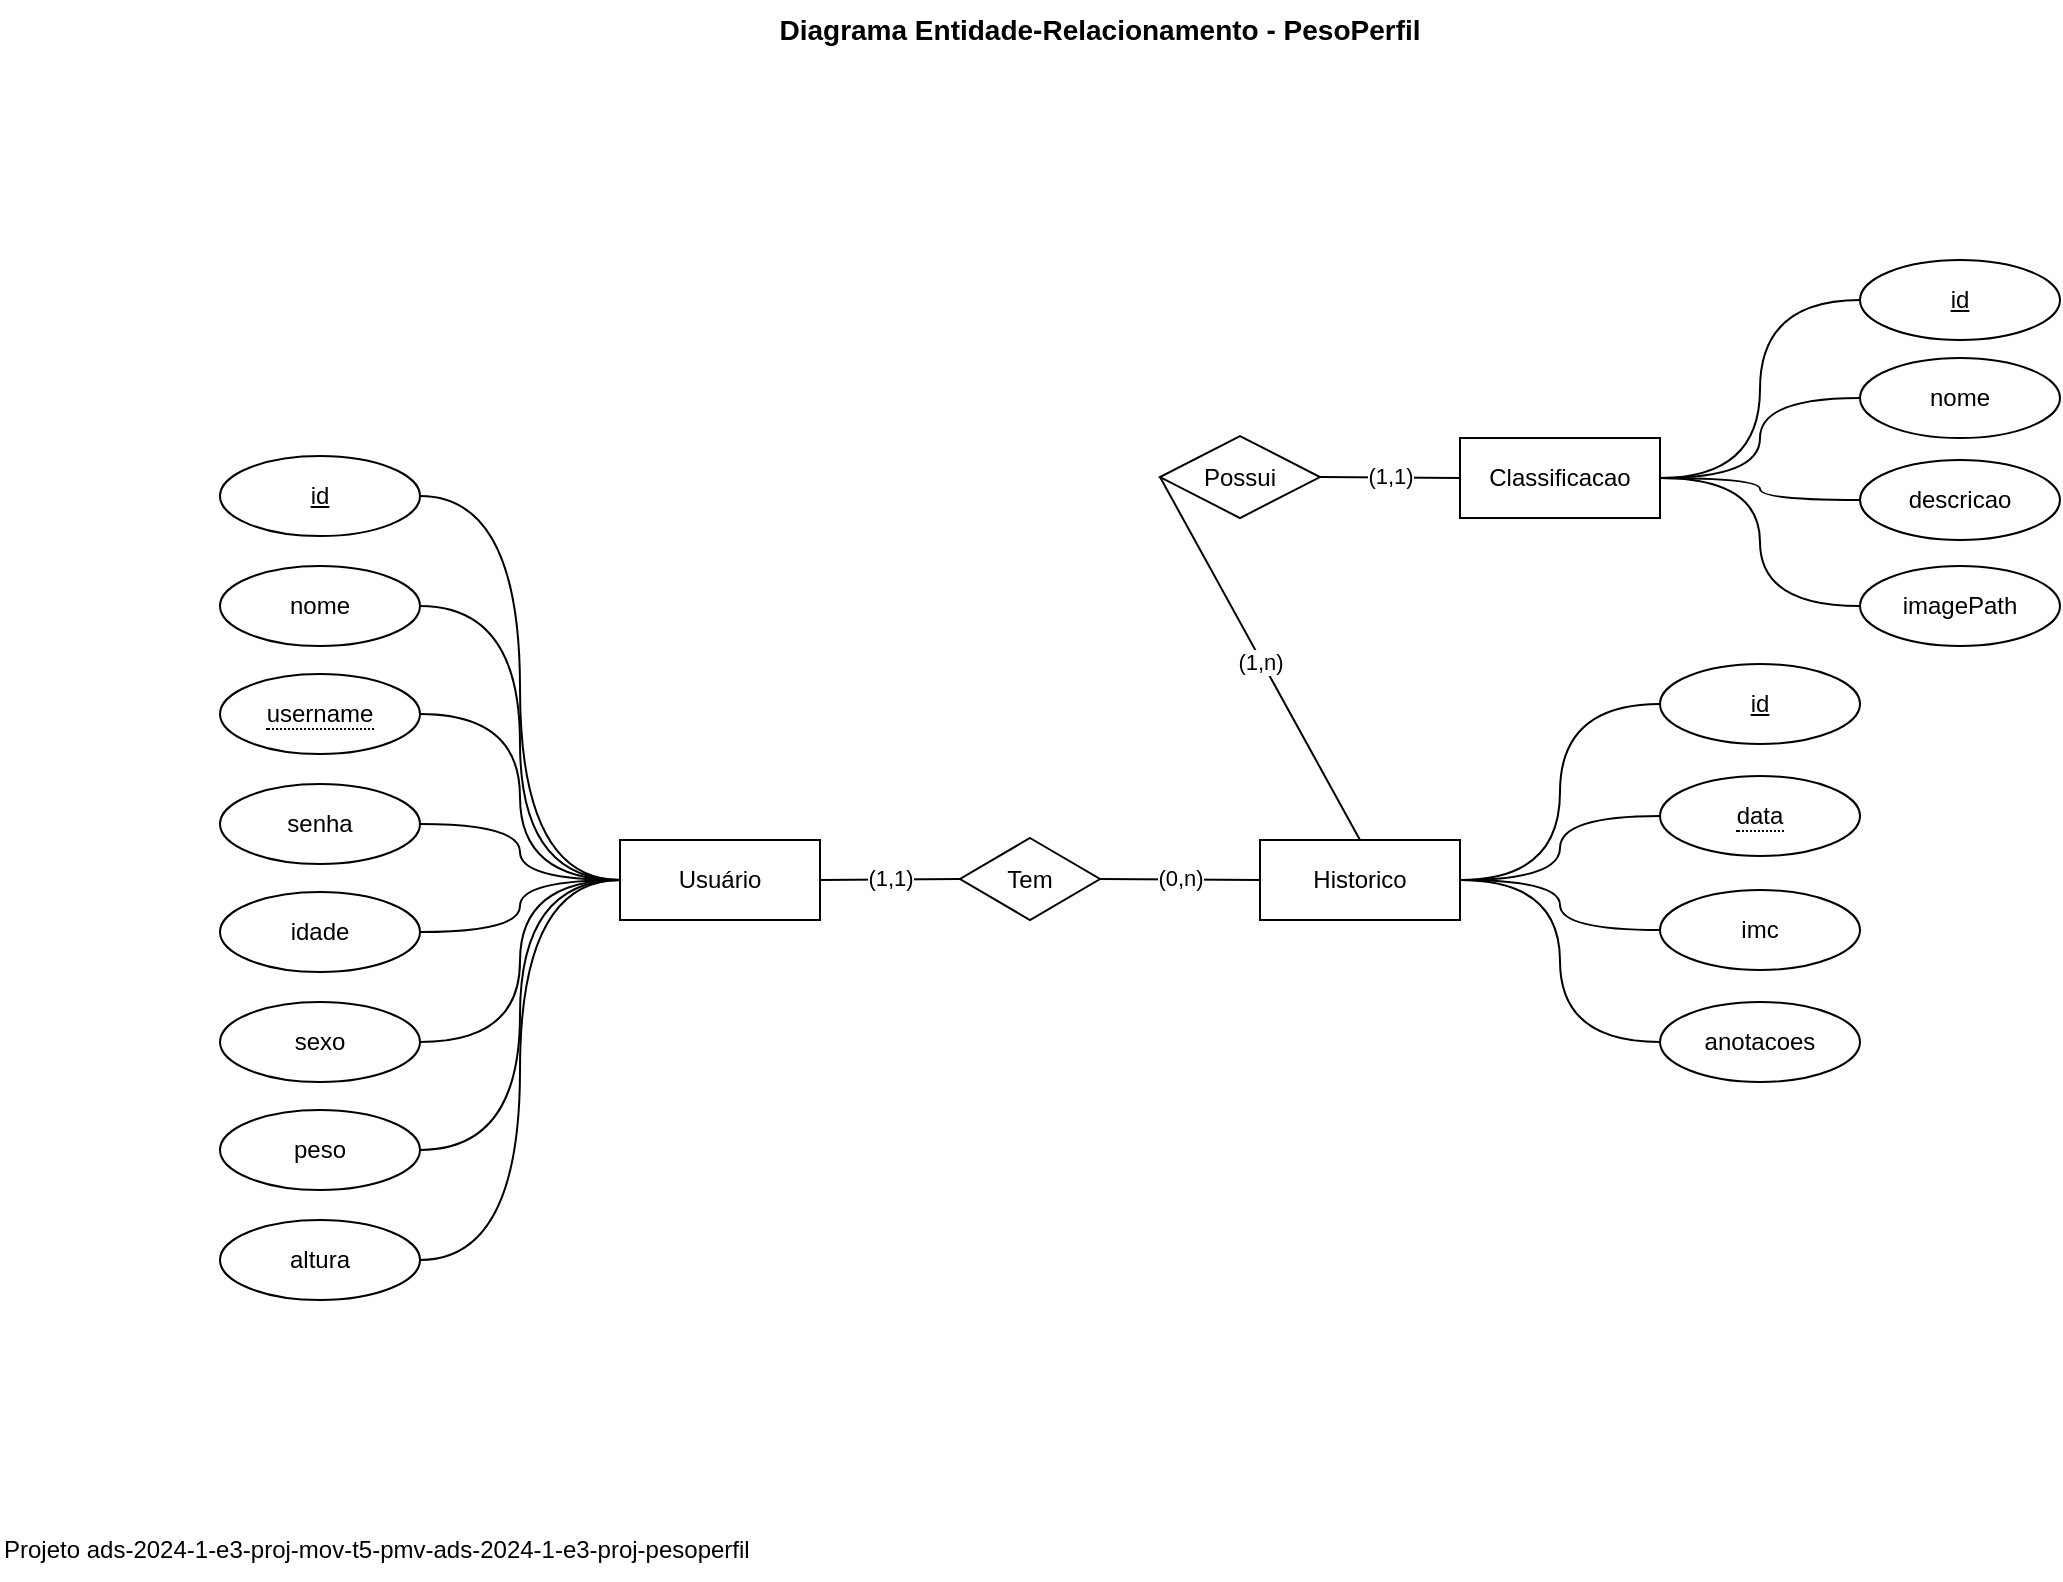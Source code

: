 <mxfile version="24.1.0" type="device">
  <diagram id="C5RBs43oDa-KdzZeNtuy" name="Page-1">
    <mxGraphModel dx="1589" dy="-381" grid="1" gridSize="10" guides="1" tooltips="1" connect="1" arrows="1" fold="1" page="1" pageScale="1" pageWidth="1169" pageHeight="827" math="0" shadow="0">
      <root>
        <mxCell id="WIyWlLk6GJQsqaUBKTNV-0" />
        <mxCell id="WIyWlLk6GJQsqaUBKTNV-1" parent="WIyWlLk6GJQsqaUBKTNV-0" />
        <mxCell id="ZJPSMoCEX5RP2kxzUlpS-71" value="Diagrama Entidade-Relacionamento - PesoPerfil" style="text;html=1;strokeColor=none;fillColor=none;align=center;verticalAlign=middle;whiteSpace=wrap;rounded=0;fontSize=14;fontStyle=1" parent="WIyWlLk6GJQsqaUBKTNV-1" vertex="1">
          <mxGeometry x="210" y="1660" width="760" height="30" as="geometry" />
        </mxCell>
        <mxCell id="a7nVBldw3Ko0RqafFTBA-4" style="edgeStyle=orthogonalEdgeStyle;rounded=0;orthogonalLoop=1;jettySize=auto;html=1;curved=1;endArrow=none;endFill=0;entryX=1;entryY=0.5;entryDx=0;entryDy=0;" edge="1" parent="WIyWlLk6GJQsqaUBKTNV-1" source="JvY_ZrgilqNhl_zg-ems-67" target="a7nVBldw3Ko0RqafFTBA-0">
          <mxGeometry relative="1" as="geometry">
            <mxPoint x="360" y="2130" as="targetPoint" />
          </mxGeometry>
        </mxCell>
        <mxCell id="a7nVBldw3Ko0RqafFTBA-5" style="edgeStyle=orthogonalEdgeStyle;rounded=0;orthogonalLoop=1;jettySize=auto;html=1;entryX=1;entryY=0.5;entryDx=0;entryDy=0;curved=1;endArrow=none;endFill=0;" edge="1" parent="WIyWlLk6GJQsqaUBKTNV-1" source="JvY_ZrgilqNhl_zg-ems-67" target="a7nVBldw3Ko0RqafFTBA-1">
          <mxGeometry relative="1" as="geometry" />
        </mxCell>
        <mxCell id="a7nVBldw3Ko0RqafFTBA-6" style="edgeStyle=orthogonalEdgeStyle;rounded=0;orthogonalLoop=1;jettySize=auto;html=1;entryX=1;entryY=0.5;entryDx=0;entryDy=0;curved=1;endArrow=none;endFill=0;" edge="1" parent="WIyWlLk6GJQsqaUBKTNV-1" source="JvY_ZrgilqNhl_zg-ems-67" target="a7nVBldw3Ko0RqafFTBA-2">
          <mxGeometry relative="1" as="geometry" />
        </mxCell>
        <mxCell id="a7nVBldw3Ko0RqafFTBA-7" style="edgeStyle=orthogonalEdgeStyle;rounded=0;orthogonalLoop=1;jettySize=auto;html=1;entryX=1;entryY=0.5;entryDx=0;entryDy=0;curved=1;endArrow=none;endFill=0;" edge="1" parent="WIyWlLk6GJQsqaUBKTNV-1" source="JvY_ZrgilqNhl_zg-ems-67" target="a7nVBldw3Ko0RqafFTBA-3">
          <mxGeometry relative="1" as="geometry" />
        </mxCell>
        <mxCell id="JvY_ZrgilqNhl_zg-ems-67" value="Usuário" style="whiteSpace=wrap;html=1;align=center;" parent="WIyWlLk6GJQsqaUBKTNV-1" vertex="1">
          <mxGeometry x="350" y="2080" width="100" height="40" as="geometry" />
        </mxCell>
        <mxCell id="JvY_ZrgilqNhl_zg-ems-69" value="Tem" style="shape=rhombus;perimeter=rhombusPerimeter;whiteSpace=wrap;html=1;align=center;" parent="WIyWlLk6GJQsqaUBKTNV-1" vertex="1">
          <mxGeometry x="520" y="2079" width="70" height="41" as="geometry" />
        </mxCell>
        <mxCell id="JvY_ZrgilqNhl_zg-ems-70" value="" style="endArrow=none;html=1;rounded=0;entryX=0;entryY=0.5;entryDx=0;entryDy=0;exitX=1;exitY=0.5;exitDx=0;exitDy=0;" parent="WIyWlLk6GJQsqaUBKTNV-1" source="JvY_ZrgilqNhl_zg-ems-67" target="JvY_ZrgilqNhl_zg-ems-69" edge="1">
          <mxGeometry relative="1" as="geometry">
            <mxPoint x="874.04" y="1947.01" as="sourcePoint" />
            <mxPoint x="994.04" y="1946.51" as="targetPoint" />
          </mxGeometry>
        </mxCell>
        <mxCell id="JvY_ZrgilqNhl_zg-ems-71" value="(1,1)" style="edgeLabel;html=1;align=center;verticalAlign=middle;resizable=0;points=[];" parent="JvY_ZrgilqNhl_zg-ems-70" vertex="1" connectable="0">
          <mxGeometry x="-0.013" y="1" relative="1" as="geometry">
            <mxPoint as="offset" />
          </mxGeometry>
        </mxCell>
        <mxCell id="JvY_ZrgilqNhl_zg-ems-72" value="" style="endArrow=none;html=1;rounded=0;exitX=1;exitY=0.5;exitDx=0;exitDy=0;entryX=0;entryY=0.5;entryDx=0;entryDy=0;" parent="WIyWlLk6GJQsqaUBKTNV-1" source="JvY_ZrgilqNhl_zg-ems-69" target="HsK6oEiQ4BAIlNsrXZ-C-34" edge="1">
          <mxGeometry relative="1" as="geometry">
            <mxPoint x="1244.04" y="1923.01" as="sourcePoint" />
            <mxPoint x="1284.04" y="1923.01" as="targetPoint" />
          </mxGeometry>
        </mxCell>
        <mxCell id="JvY_ZrgilqNhl_zg-ems-73" value="(0,n)" style="edgeLabel;html=1;align=center;verticalAlign=middle;resizable=0;points=[];" parent="JvY_ZrgilqNhl_zg-ems-72" vertex="1" connectable="0">
          <mxGeometry x="-0.013" y="1" relative="1" as="geometry">
            <mxPoint as="offset" />
          </mxGeometry>
        </mxCell>
        <mxCell id="JvY_ZrgilqNhl_zg-ems-95" value="Possui" style="shape=rhombus;perimeter=rhombusPerimeter;whiteSpace=wrap;html=1;align=center;" parent="WIyWlLk6GJQsqaUBKTNV-1" vertex="1">
          <mxGeometry x="620" y="1878.01" width="80" height="41" as="geometry" />
        </mxCell>
        <mxCell id="JvY_ZrgilqNhl_zg-ems-96" value="" style="endArrow=none;html=1;rounded=0;entryX=0;entryY=0.5;entryDx=0;entryDy=0;exitX=0.5;exitY=0;exitDx=0;exitDy=0;" parent="WIyWlLk6GJQsqaUBKTNV-1" source="HsK6oEiQ4BAIlNsrXZ-C-34" target="JvY_ZrgilqNhl_zg-ems-95" edge="1">
          <mxGeometry relative="1" as="geometry">
            <mxPoint x="279.04" y="2298.01" as="sourcePoint" />
            <mxPoint x="414.04" y="2297.51" as="targetPoint" />
          </mxGeometry>
        </mxCell>
        <mxCell id="JvY_ZrgilqNhl_zg-ems-97" value="(1,n)" style="edgeLabel;html=1;align=center;verticalAlign=middle;resizable=0;points=[];" parent="JvY_ZrgilqNhl_zg-ems-96" vertex="1" connectable="0">
          <mxGeometry x="-0.013" y="1" relative="1" as="geometry">
            <mxPoint as="offset" />
          </mxGeometry>
        </mxCell>
        <mxCell id="JvY_ZrgilqNhl_zg-ems-98" value="" style="endArrow=none;html=1;rounded=0;exitX=1;exitY=0.5;exitDx=0;exitDy=0;entryX=0;entryY=0.5;entryDx=0;entryDy=0;" parent="WIyWlLk6GJQsqaUBKTNV-1" source="JvY_ZrgilqNhl_zg-ems-95" target="JvY_ZrgilqNhl_zg-ems-162" edge="1">
          <mxGeometry relative="1" as="geometry">
            <mxPoint x="534.04" y="2298.01" as="sourcePoint" />
            <mxPoint x="594.04" y="2298.01" as="targetPoint" />
          </mxGeometry>
        </mxCell>
        <mxCell id="JvY_ZrgilqNhl_zg-ems-99" value="(1,1)" style="edgeLabel;html=1;align=center;verticalAlign=middle;resizable=0;points=[];" parent="JvY_ZrgilqNhl_zg-ems-98" vertex="1" connectable="0">
          <mxGeometry x="-0.013" y="1" relative="1" as="geometry">
            <mxPoint as="offset" />
          </mxGeometry>
        </mxCell>
        <mxCell id="a7nVBldw3Ko0RqafFTBA-10" style="edgeStyle=orthogonalEdgeStyle;rounded=0;orthogonalLoop=1;jettySize=auto;html=1;entryX=0;entryY=0.5;entryDx=0;entryDy=0;endArrow=none;endFill=0;curved=1;" edge="1" parent="WIyWlLk6GJQsqaUBKTNV-1" source="JvY_ZrgilqNhl_zg-ems-162" target="a7nVBldw3Ko0RqafFTBA-9">
          <mxGeometry relative="1" as="geometry" />
        </mxCell>
        <mxCell id="a7nVBldw3Ko0RqafFTBA-12" style="edgeStyle=orthogonalEdgeStyle;rounded=0;orthogonalLoop=1;jettySize=auto;html=1;entryX=0;entryY=0.5;entryDx=0;entryDy=0;endArrow=none;endFill=0;curved=1;" edge="1" parent="WIyWlLk6GJQsqaUBKTNV-1" source="JvY_ZrgilqNhl_zg-ems-162" target="a7nVBldw3Ko0RqafFTBA-11">
          <mxGeometry relative="1" as="geometry" />
        </mxCell>
        <mxCell id="JvY_ZrgilqNhl_zg-ems-162" value="Classificacao" style="whiteSpace=wrap;html=1;align=center;" parent="WIyWlLk6GJQsqaUBKTNV-1" vertex="1">
          <mxGeometry x="770" y="1879.01" width="100" height="40" as="geometry" />
        </mxCell>
        <mxCell id="JvY_ZrgilqNhl_zg-ems-166" style="edgeStyle=orthogonalEdgeStyle;rounded=0;orthogonalLoop=1;jettySize=auto;html=1;endArrow=none;endFill=0;curved=1;entryX=1;entryY=0.5;entryDx=0;entryDy=0;" parent="WIyWlLk6GJQsqaUBKTNV-1" source="JvY_ZrgilqNhl_zg-ems-163" target="JvY_ZrgilqNhl_zg-ems-162" edge="1">
          <mxGeometry relative="1" as="geometry">
            <mxPoint x="1086.04" y="1802.01" as="targetPoint" />
          </mxGeometry>
        </mxCell>
        <mxCell id="JvY_ZrgilqNhl_zg-ems-163" value="nome" style="ellipse;whiteSpace=wrap;html=1;align=center;" parent="WIyWlLk6GJQsqaUBKTNV-1" vertex="1">
          <mxGeometry x="970" y="1839.01" width="100" height="40" as="geometry" />
        </mxCell>
        <mxCell id="JvY_ZrgilqNhl_zg-ems-165" style="edgeStyle=orthogonalEdgeStyle;rounded=0;orthogonalLoop=1;jettySize=auto;html=1;entryX=1;entryY=0.5;entryDx=0;entryDy=0;endArrow=none;endFill=0;curved=1;" parent="WIyWlLk6GJQsqaUBKTNV-1" source="JvY_ZrgilqNhl_zg-ems-164" target="JvY_ZrgilqNhl_zg-ems-162" edge="1">
          <mxGeometry relative="1" as="geometry" />
        </mxCell>
        <mxCell id="JvY_ZrgilqNhl_zg-ems-164" value="&lt;u&gt;id&lt;/u&gt;" style="ellipse;whiteSpace=wrap;html=1;align=center;" parent="WIyWlLk6GJQsqaUBKTNV-1" vertex="1">
          <mxGeometry x="970" y="1790" width="100" height="40" as="geometry" />
        </mxCell>
        <mxCell id="Afyf65nCPr7SDEwzZseF-5" style="edgeStyle=orthogonalEdgeStyle;rounded=0;orthogonalLoop=1;jettySize=auto;html=1;entryX=0;entryY=0.5;entryDx=0;entryDy=0;endArrow=none;endFill=0;curved=1;" parent="WIyWlLk6GJQsqaUBKTNV-1" source="Afyf65nCPr7SDEwzZseF-0" target="JvY_ZrgilqNhl_zg-ems-67" edge="1">
          <mxGeometry relative="1" as="geometry" />
        </mxCell>
        <mxCell id="Afyf65nCPr7SDEwzZseF-0" value="nome" style="ellipse;whiteSpace=wrap;html=1;align=center;" parent="WIyWlLk6GJQsqaUBKTNV-1" vertex="1">
          <mxGeometry x="150" y="1943" width="100" height="40" as="geometry" />
        </mxCell>
        <mxCell id="Afyf65nCPr7SDEwzZseF-4" style="edgeStyle=orthogonalEdgeStyle;rounded=0;orthogonalLoop=1;jettySize=auto;html=1;entryX=0;entryY=0.5;entryDx=0;entryDy=0;endArrow=none;endFill=0;curved=1;" parent="WIyWlLk6GJQsqaUBKTNV-1" source="Afyf65nCPr7SDEwzZseF-1" target="JvY_ZrgilqNhl_zg-ems-67" edge="1">
          <mxGeometry relative="1" as="geometry" />
        </mxCell>
        <mxCell id="Afyf65nCPr7SDEwzZseF-1" value="&lt;u&gt;id&lt;/u&gt;" style="ellipse;whiteSpace=wrap;html=1;align=center;" parent="WIyWlLk6GJQsqaUBKTNV-1" vertex="1">
          <mxGeometry x="150" y="1888.01" width="100" height="40" as="geometry" />
        </mxCell>
        <mxCell id="Afyf65nCPr7SDEwzZseF-6" style="edgeStyle=orthogonalEdgeStyle;rounded=0;orthogonalLoop=1;jettySize=auto;html=1;entryX=0;entryY=0.5;entryDx=0;entryDy=0;endArrow=none;endFill=0;curved=1;" parent="WIyWlLk6GJQsqaUBKTNV-1" source="HsK6oEiQ4BAIlNsrXZ-C-0" target="JvY_ZrgilqNhl_zg-ems-67" edge="1">
          <mxGeometry relative="1" as="geometry">
            <mxPoint x="270" y="1900" as="sourcePoint" />
          </mxGeometry>
        </mxCell>
        <mxCell id="Afyf65nCPr7SDEwzZseF-7" style="edgeStyle=orthogonalEdgeStyle;rounded=0;orthogonalLoop=1;jettySize=auto;html=1;endArrow=none;endFill=0;curved=1;entryX=0;entryY=0.5;entryDx=0;entryDy=0;" parent="WIyWlLk6GJQsqaUBKTNV-1" source="Afyf65nCPr7SDEwzZseF-3" target="JvY_ZrgilqNhl_zg-ems-67" edge="1">
          <mxGeometry relative="1" as="geometry" />
        </mxCell>
        <mxCell id="Afyf65nCPr7SDEwzZseF-3" value="senha" style="ellipse;whiteSpace=wrap;html=1;align=center;" parent="WIyWlLk6GJQsqaUBKTNV-1" vertex="1">
          <mxGeometry x="150" y="2052" width="100" height="40" as="geometry" />
        </mxCell>
        <mxCell id="HsK6oEiQ4BAIlNsrXZ-C-0" value="&lt;span style=&quot;border-bottom: 1px dotted&quot;&gt;username&lt;/span&gt;" style="ellipse;whiteSpace=wrap;html=1;align=center;" parent="WIyWlLk6GJQsqaUBKTNV-1" vertex="1">
          <mxGeometry x="150" y="1997" width="100" height="40" as="geometry" />
        </mxCell>
        <mxCell id="HsK6oEiQ4BAIlNsrXZ-C-34" value="Historico" style="whiteSpace=wrap;html=1;align=center;" parent="WIyWlLk6GJQsqaUBKTNV-1" vertex="1">
          <mxGeometry x="670" y="2080" width="100" height="40" as="geometry" />
        </mxCell>
        <mxCell id="HsK6oEiQ4BAIlNsrXZ-C-52" style="edgeStyle=orthogonalEdgeStyle;rounded=0;orthogonalLoop=1;jettySize=auto;html=1;entryX=1;entryY=0.5;entryDx=0;entryDy=0;endArrow=none;endFill=0;curved=1;" parent="WIyWlLk6GJQsqaUBKTNV-1" source="HsK6oEiQ4BAIlNsrXZ-C-53" target="HsK6oEiQ4BAIlNsrXZ-C-34" edge="1">
          <mxGeometry relative="1" as="geometry">
            <mxPoint x="754.29" y="1920" as="targetPoint" />
          </mxGeometry>
        </mxCell>
        <mxCell id="HsK6oEiQ4BAIlNsrXZ-C-53" value="imc" style="ellipse;whiteSpace=wrap;html=1;align=center;" parent="WIyWlLk6GJQsqaUBKTNV-1" vertex="1">
          <mxGeometry x="870" y="2105" width="100" height="40" as="geometry" />
        </mxCell>
        <mxCell id="HsK6oEiQ4BAIlNsrXZ-C-54" style="edgeStyle=orthogonalEdgeStyle;rounded=0;orthogonalLoop=1;jettySize=auto;html=1;entryX=1;entryY=0.5;entryDx=0;entryDy=0;endArrow=none;endFill=0;curved=1;" parent="WIyWlLk6GJQsqaUBKTNV-1" source="HsK6oEiQ4BAIlNsrXZ-C-55" target="HsK6oEiQ4BAIlNsrXZ-C-34" edge="1">
          <mxGeometry relative="1" as="geometry">
            <mxPoint x="754.29" y="1920" as="targetPoint" />
          </mxGeometry>
        </mxCell>
        <mxCell id="HsK6oEiQ4BAIlNsrXZ-C-55" value="&lt;u&gt;id&lt;/u&gt;" style="ellipse;whiteSpace=wrap;html=1;align=center;" parent="WIyWlLk6GJQsqaUBKTNV-1" vertex="1">
          <mxGeometry x="870" y="1992" width="100" height="40" as="geometry" />
        </mxCell>
        <mxCell id="HsK6oEiQ4BAIlNsrXZ-C-56" style="edgeStyle=orthogonalEdgeStyle;rounded=0;orthogonalLoop=1;jettySize=auto;html=1;entryX=1;entryY=0.5;entryDx=0;entryDy=0;endArrow=none;endFill=0;curved=1;exitX=0;exitY=0.5;exitDx=0;exitDy=0;" parent="WIyWlLk6GJQsqaUBKTNV-1" source="HsK6oEiQ4BAIlNsrXZ-C-59" target="HsK6oEiQ4BAIlNsrXZ-C-34" edge="1">
          <mxGeometry relative="1" as="geometry">
            <mxPoint x="814.29" y="1850" as="sourcePoint" />
            <mxPoint x="754.29" y="1920" as="targetPoint" />
          </mxGeometry>
        </mxCell>
        <mxCell id="HsK6oEiQ4BAIlNsrXZ-C-59" value="&lt;span style=&quot;border-bottom: 1px dotted&quot;&gt;data&lt;/span&gt;" style="ellipse;whiteSpace=wrap;html=1;align=center;" parent="WIyWlLk6GJQsqaUBKTNV-1" vertex="1">
          <mxGeometry x="870" y="2048" width="100" height="40" as="geometry" />
        </mxCell>
        <mxCell id="HsK6oEiQ4BAIlNsrXZ-C-60" value="anotacoes" style="ellipse;whiteSpace=wrap;html=1;align=center;" parent="WIyWlLk6GJQsqaUBKTNV-1" vertex="1">
          <mxGeometry x="870" y="2161" width="100" height="40" as="geometry" />
        </mxCell>
        <mxCell id="HsK6oEiQ4BAIlNsrXZ-C-61" style="edgeStyle=orthogonalEdgeStyle;rounded=0;orthogonalLoop=1;jettySize=auto;html=1;endArrow=none;endFill=0;curved=1;exitX=0;exitY=0.5;exitDx=0;exitDy=0;entryX=1;entryY=0.5;entryDx=0;entryDy=0;" parent="WIyWlLk6GJQsqaUBKTNV-1" source="HsK6oEiQ4BAIlNsrXZ-C-60" edge="1" target="HsK6oEiQ4BAIlNsrXZ-C-34">
          <mxGeometry relative="1" as="geometry">
            <mxPoint x="754.29" y="1920" as="targetPoint" />
            <mxPoint x="814.29" y="1850" as="sourcePoint" />
          </mxGeometry>
        </mxCell>
        <mxCell id="a7nVBldw3Ko0RqafFTBA-0" value="idade" style="ellipse;whiteSpace=wrap;html=1;align=center;" vertex="1" parent="WIyWlLk6GJQsqaUBKTNV-1">
          <mxGeometry x="150" y="2106" width="100" height="40" as="geometry" />
        </mxCell>
        <mxCell id="a7nVBldw3Ko0RqafFTBA-1" value="sexo" style="ellipse;whiteSpace=wrap;html=1;align=center;" vertex="1" parent="WIyWlLk6GJQsqaUBKTNV-1">
          <mxGeometry x="150" y="2161" width="100" height="40" as="geometry" />
        </mxCell>
        <mxCell id="a7nVBldw3Ko0RqafFTBA-2" value="peso" style="ellipse;whiteSpace=wrap;html=1;align=center;" vertex="1" parent="WIyWlLk6GJQsqaUBKTNV-1">
          <mxGeometry x="150" y="2215" width="100" height="40" as="geometry" />
        </mxCell>
        <mxCell id="a7nVBldw3Ko0RqafFTBA-3" value="altura" style="ellipse;whiteSpace=wrap;html=1;align=center;" vertex="1" parent="WIyWlLk6GJQsqaUBKTNV-1">
          <mxGeometry x="150" y="2270" width="100" height="40" as="geometry" />
        </mxCell>
        <mxCell id="a7nVBldw3Ko0RqafFTBA-9" value="descricao" style="ellipse;whiteSpace=wrap;html=1;align=center;" vertex="1" parent="WIyWlLk6GJQsqaUBKTNV-1">
          <mxGeometry x="970" y="1890" width="100" height="40" as="geometry" />
        </mxCell>
        <mxCell id="a7nVBldw3Ko0RqafFTBA-11" value="imagePath" style="ellipse;whiteSpace=wrap;html=1;align=center;" vertex="1" parent="WIyWlLk6GJQsqaUBKTNV-1">
          <mxGeometry x="970" y="1943" width="100" height="40" as="geometry" />
        </mxCell>
        <mxCell id="a7nVBldw3Ko0RqafFTBA-13" value="Projeto ads-2024-1-e3-proj-mov-t5-pmv-ads-2024-1-e3-proj-pesoperfil" style="text;html=1;strokeColor=none;fillColor=none;align=left;verticalAlign=middle;whiteSpace=wrap;rounded=0;" vertex="1" parent="WIyWlLk6GJQsqaUBKTNV-1">
          <mxGeometry x="40" y="2420" width="760" height="30" as="geometry" />
        </mxCell>
      </root>
    </mxGraphModel>
  </diagram>
</mxfile>

